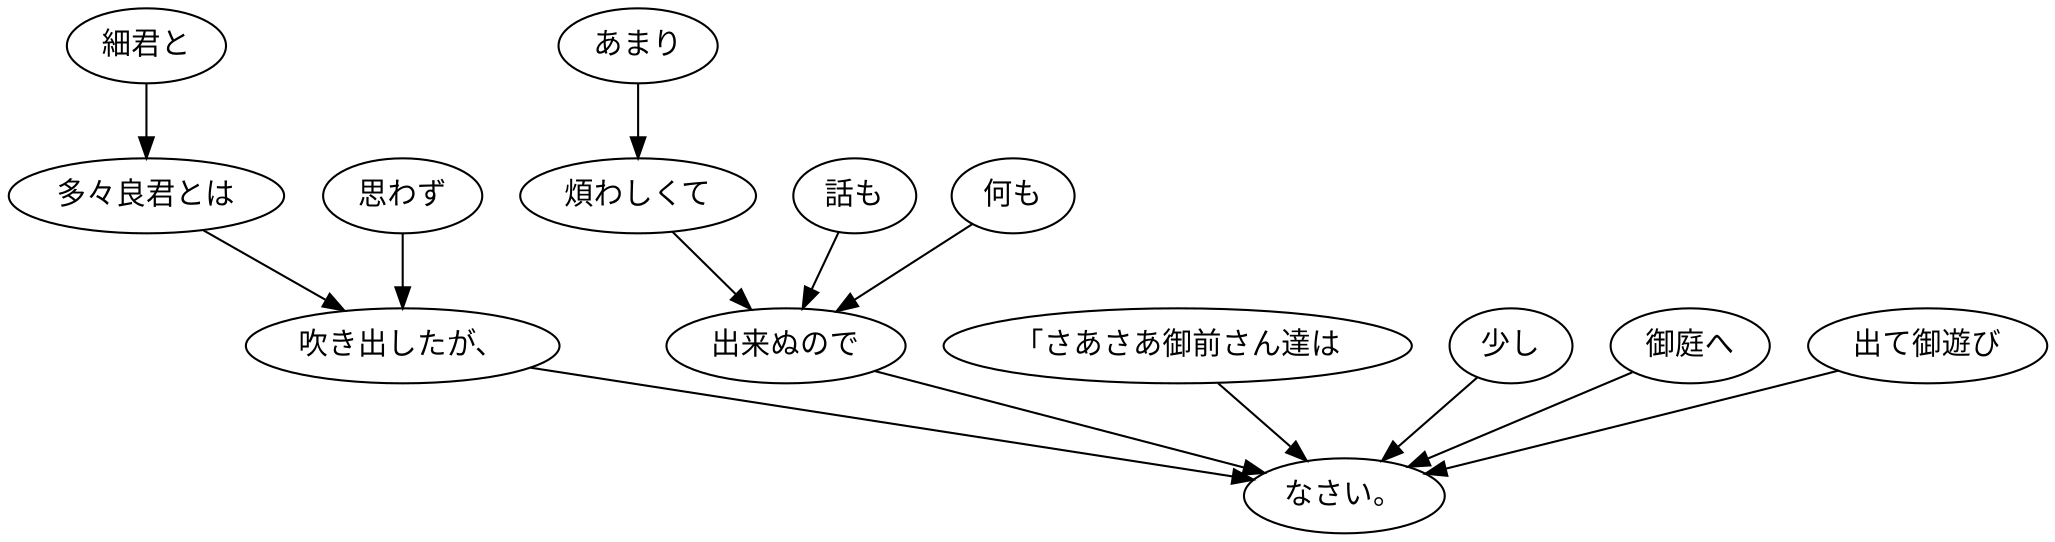 digraph graph3014 {
	node0 [label="細君と"];
	node1 [label="多々良君とは"];
	node2 [label="思わず"];
	node3 [label="吹き出したが、"];
	node4 [label="あまり"];
	node5 [label="煩わしくて"];
	node6 [label="話も"];
	node7 [label="何も"];
	node8 [label="出来ぬので"];
	node9 [label="「さあさあ御前さん達は"];
	node10 [label="少し"];
	node11 [label="御庭へ"];
	node12 [label="出て御遊び"];
	node13 [label="なさい。"];
	node0 -> node1;
	node1 -> node3;
	node2 -> node3;
	node3 -> node13;
	node4 -> node5;
	node5 -> node8;
	node6 -> node8;
	node7 -> node8;
	node8 -> node13;
	node9 -> node13;
	node10 -> node13;
	node11 -> node13;
	node12 -> node13;
}

